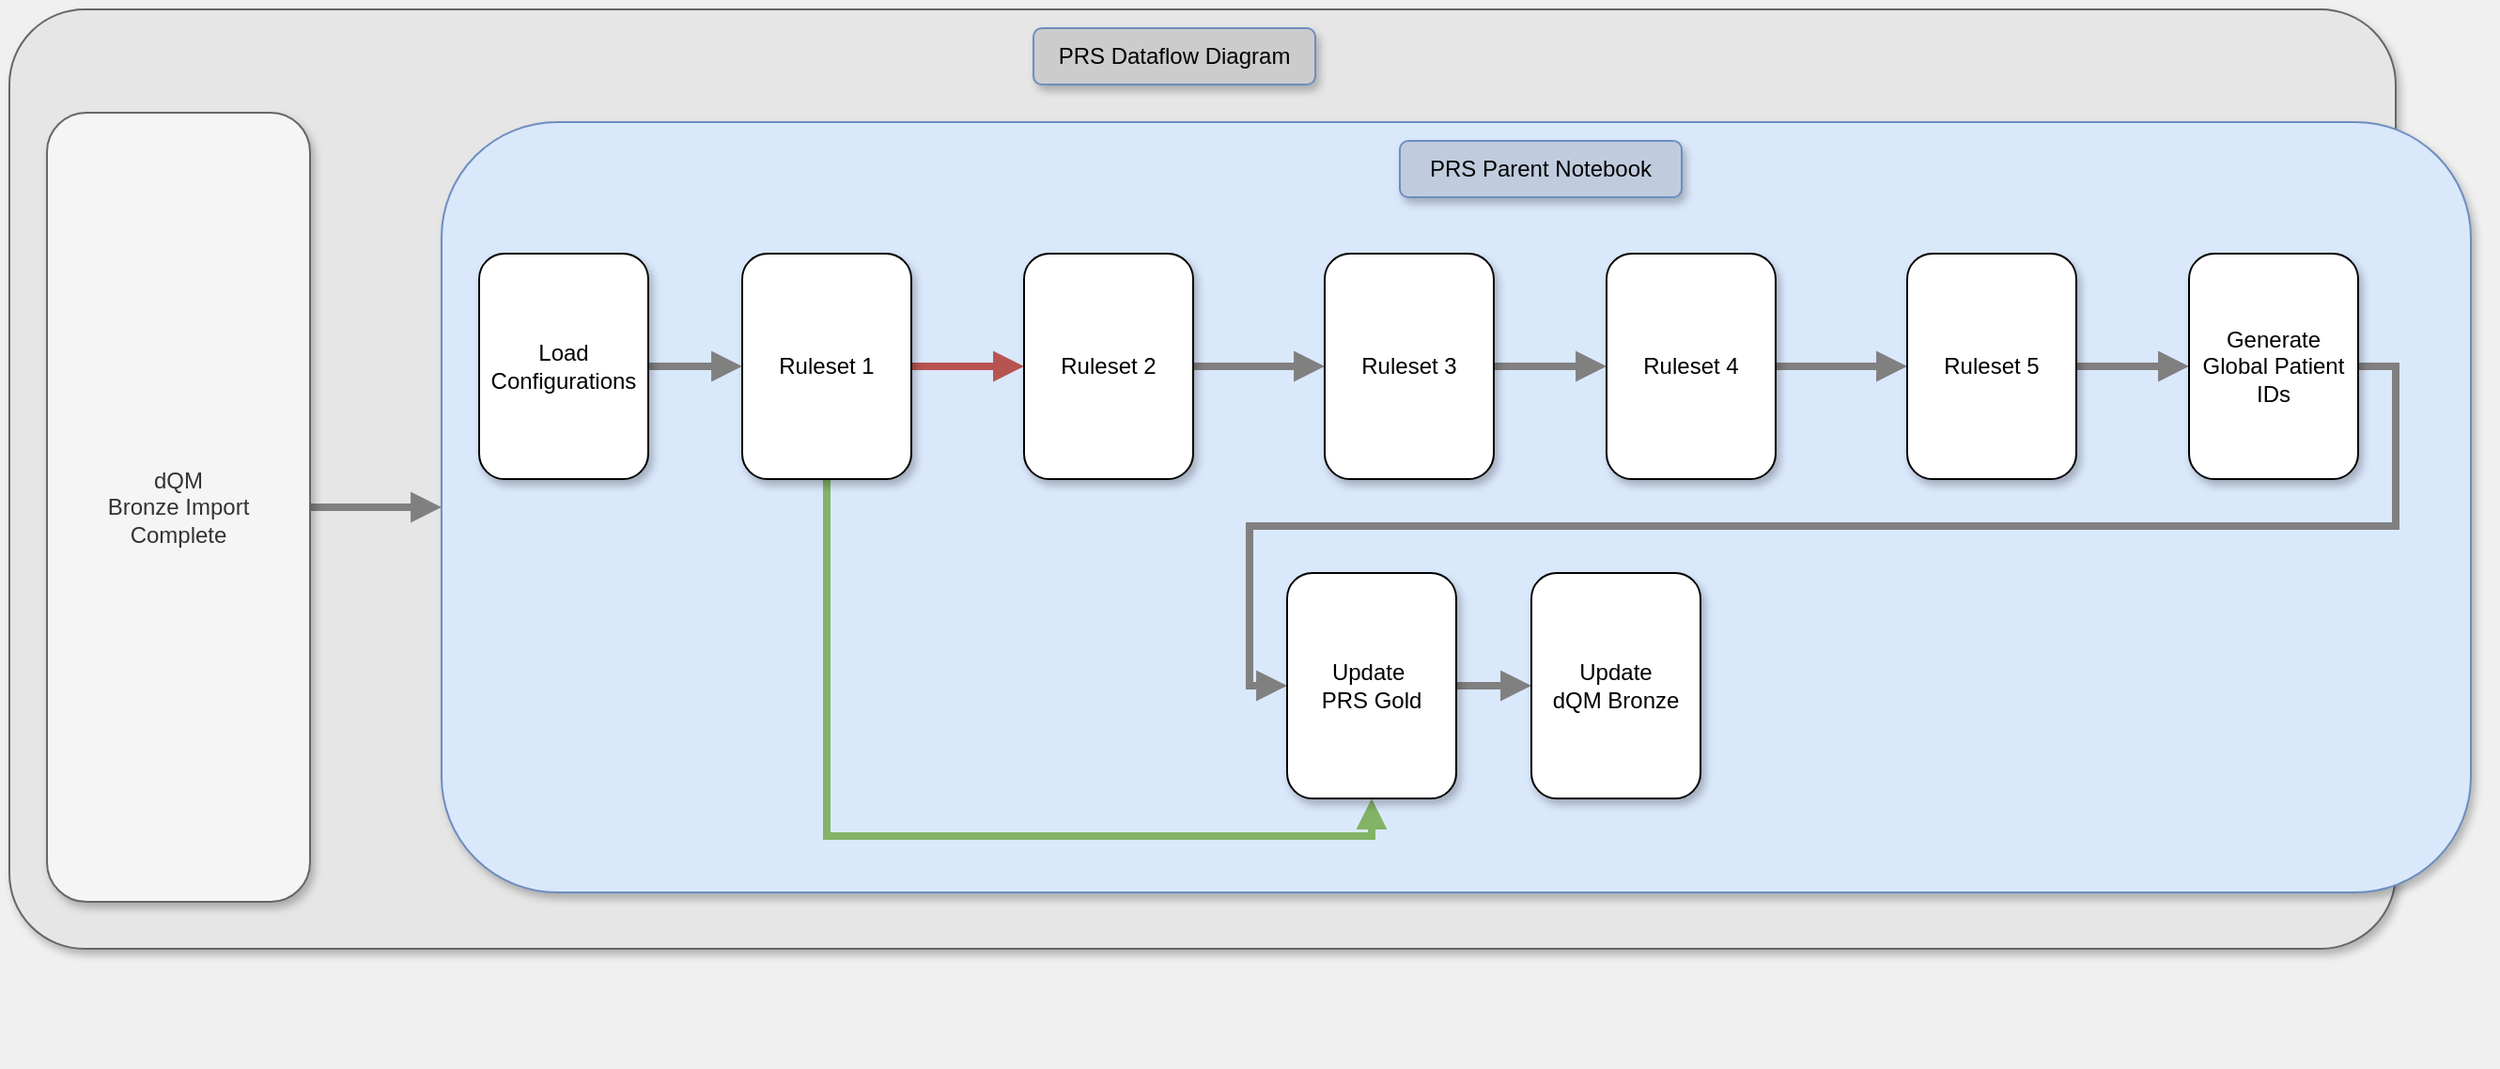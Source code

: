 <mxfile version="24.7.6">
  <diagram id="prtHgNgQTEPvFCAcTncT" name="Page-1">
    <mxGraphModel dx="1784" dy="776" grid="1" gridSize="10" guides="1" tooltips="1" connect="1" arrows="1" fold="1" page="0" pageScale="1" pageWidth="827" pageHeight="1169" background="#F0F0F0" math="0" shadow="0">
      <root>
        <mxCell id="0" />
        <mxCell id="1" parent="0" />
        <mxCell id="xV2-DqPg_27y4KBebF6c-39" value="" style="rounded=1;whiteSpace=wrap;html=1;shadow=1;glass=0;fillColor=#E6E6E6;strokeColor=#666666;fontColor=#333333;arcSize=8;" parent="1" vertex="1">
          <mxGeometry x="-350" y="160" width="1270" height="500" as="geometry" />
        </mxCell>
        <mxCell id="vM5lTf9RMHXCYF5sCvvl-14" value="" style="rounded=1;whiteSpace=wrap;html=1;fillColor=#dae8fc;shadow=1;strokeColor=#6c8ebf;" parent="1" vertex="1">
          <mxGeometry x="-120" y="220" width="1080" height="410" as="geometry" />
        </mxCell>
        <mxCell id="dZIAszViUNVuEi2tJDXL-19" style="edgeStyle=orthogonalEdgeStyle;rounded=0;orthogonalLoop=1;jettySize=auto;html=1;exitX=0.5;exitY=1;exitDx=0;exitDy=0;strokeColor=#000000;" parent="1" edge="1">
          <mxGeometry relative="1" as="geometry">
            <mxPoint x="966" y="714.25" as="sourcePoint" />
            <mxPoint x="966" y="714.25" as="targetPoint" />
          </mxGeometry>
        </mxCell>
        <mxCell id="x2gIdv0qrMuqdxSKQ4Gq-2" style="edgeStyle=orthogonalEdgeStyle;shape=connector;rounded=0;orthogonalLoop=1;jettySize=auto;html=1;exitX=1;exitY=0.5;exitDx=0;exitDy=0;entryX=0;entryY=0.5;entryDx=0;entryDy=0;strokeColor=#b85450;strokeWidth=4;align=center;verticalAlign=middle;fontFamily=Helvetica;fontSize=11;fontColor=default;labelBackgroundColor=default;endArrow=block;endFill=1;fillColor=#f8cecc;" edge="1" parent="1" source="qDD7QkIdliGN90tHD5vf-1" target="qDD7QkIdliGN90tHD5vf-2">
          <mxGeometry relative="1" as="geometry" />
        </mxCell>
        <mxCell id="x2gIdv0qrMuqdxSKQ4Gq-9" style="edgeStyle=orthogonalEdgeStyle;shape=connector;rounded=0;orthogonalLoop=1;jettySize=auto;html=1;exitX=0.5;exitY=1;exitDx=0;exitDy=0;entryX=0.5;entryY=1;entryDx=0;entryDy=0;strokeColor=#82b366;strokeWidth=4;align=center;verticalAlign=middle;fontFamily=Helvetica;fontSize=11;fontColor=default;labelBackgroundColor=default;endArrow=block;endFill=1;fillColor=#d5e8d4;" edge="1" parent="1" source="qDD7QkIdliGN90tHD5vf-1" target="qDD7QkIdliGN90tHD5vf-6">
          <mxGeometry relative="1" as="geometry" />
        </mxCell>
        <mxCell id="qDD7QkIdliGN90tHD5vf-1" value="Ruleset 1" style="rounded=1;whiteSpace=wrap;html=1;shadow=1;" parent="1" vertex="1">
          <mxGeometry x="40" y="290" width="90" height="120" as="geometry" />
        </mxCell>
        <mxCell id="x2gIdv0qrMuqdxSKQ4Gq-3" style="edgeStyle=orthogonalEdgeStyle;shape=connector;rounded=0;orthogonalLoop=1;jettySize=auto;html=1;exitX=1;exitY=0.5;exitDx=0;exitDy=0;entryX=0;entryY=0.5;entryDx=0;entryDy=0;strokeColor=#808080;strokeWidth=4;align=center;verticalAlign=middle;fontFamily=Helvetica;fontSize=11;fontColor=default;labelBackgroundColor=default;endArrow=block;endFill=1;fillColor=#d5e8d4;" edge="1" parent="1" source="qDD7QkIdliGN90tHD5vf-2" target="qDD7QkIdliGN90tHD5vf-3">
          <mxGeometry relative="1" as="geometry" />
        </mxCell>
        <mxCell id="qDD7QkIdliGN90tHD5vf-2" value="Ruleset 2" style="rounded=1;whiteSpace=wrap;html=1;shadow=1;" parent="1" vertex="1">
          <mxGeometry x="190" y="290" width="90" height="120" as="geometry" />
        </mxCell>
        <mxCell id="x2gIdv0qrMuqdxSKQ4Gq-4" style="edgeStyle=orthogonalEdgeStyle;shape=connector;rounded=0;orthogonalLoop=1;jettySize=auto;html=1;exitX=1;exitY=0.5;exitDx=0;exitDy=0;entryX=0;entryY=0.5;entryDx=0;entryDy=0;strokeColor=#808080;strokeWidth=4;align=center;verticalAlign=middle;fontFamily=Helvetica;fontSize=11;fontColor=default;labelBackgroundColor=default;endArrow=block;endFill=1;fillColor=#d5e8d4;" edge="1" parent="1" source="qDD7QkIdliGN90tHD5vf-3" target="qDD7QkIdliGN90tHD5vf-4">
          <mxGeometry relative="1" as="geometry" />
        </mxCell>
        <mxCell id="qDD7QkIdliGN90tHD5vf-3" value="Ruleset 3" style="rounded=1;whiteSpace=wrap;html=1;shadow=1;" parent="1" vertex="1">
          <mxGeometry x="350" y="290" width="90" height="120" as="geometry" />
        </mxCell>
        <mxCell id="x2gIdv0qrMuqdxSKQ4Gq-5" style="edgeStyle=orthogonalEdgeStyle;shape=connector;rounded=0;orthogonalLoop=1;jettySize=auto;html=1;exitX=1;exitY=0.5;exitDx=0;exitDy=0;entryX=0;entryY=0.5;entryDx=0;entryDy=0;strokeColor=#808080;strokeWidth=4;align=center;verticalAlign=middle;fontFamily=Helvetica;fontSize=11;fontColor=default;labelBackgroundColor=default;endArrow=block;endFill=1;" edge="1" parent="1" source="qDD7QkIdliGN90tHD5vf-4" target="qDD7QkIdliGN90tHD5vf-5">
          <mxGeometry relative="1" as="geometry" />
        </mxCell>
        <mxCell id="qDD7QkIdliGN90tHD5vf-4" value="Ruleset 4" style="rounded=1;whiteSpace=wrap;html=1;shadow=1;" parent="1" vertex="1">
          <mxGeometry x="500" y="290" width="90" height="120" as="geometry" />
        </mxCell>
        <mxCell id="x2gIdv0qrMuqdxSKQ4Gq-6" style="edgeStyle=orthogonalEdgeStyle;shape=connector;rounded=0;orthogonalLoop=1;jettySize=auto;html=1;exitX=1;exitY=0.5;exitDx=0;exitDy=0;entryX=0;entryY=0.5;entryDx=0;entryDy=0;strokeColor=#808080;strokeWidth=4;align=center;verticalAlign=middle;fontFamily=Helvetica;fontSize=11;fontColor=default;labelBackgroundColor=default;endArrow=block;endFill=1;" edge="1" parent="1" source="x2gIdv0qrMuqdxSKQ4Gq-12" target="qDD7QkIdliGN90tHD5vf-6">
          <mxGeometry relative="1" as="geometry" />
        </mxCell>
        <mxCell id="x2gIdv0qrMuqdxSKQ4Gq-13" style="edgeStyle=orthogonalEdgeStyle;shape=connector;rounded=0;orthogonalLoop=1;jettySize=auto;html=1;exitX=1;exitY=0.5;exitDx=0;exitDy=0;entryX=0;entryY=0.5;entryDx=0;entryDy=0;strokeColor=#808080;strokeWidth=4;align=center;verticalAlign=middle;fontFamily=Helvetica;fontSize=11;fontColor=default;labelBackgroundColor=default;endArrow=block;endFill=1;" edge="1" parent="1" source="qDD7QkIdliGN90tHD5vf-5" target="x2gIdv0qrMuqdxSKQ4Gq-12">
          <mxGeometry relative="1" as="geometry" />
        </mxCell>
        <mxCell id="qDD7QkIdliGN90tHD5vf-5" value="Ruleset 5" style="rounded=1;whiteSpace=wrap;html=1;shadow=1;" parent="1" vertex="1">
          <mxGeometry x="660" y="290" width="90" height="120" as="geometry" />
        </mxCell>
        <mxCell id="x2gIdv0qrMuqdxSKQ4Gq-8" style="edgeStyle=orthogonalEdgeStyle;shape=connector;rounded=0;orthogonalLoop=1;jettySize=auto;html=1;exitX=1;exitY=0.5;exitDx=0;exitDy=0;entryX=0;entryY=0.5;entryDx=0;entryDy=0;strokeColor=#808080;strokeWidth=4;align=center;verticalAlign=middle;fontFamily=Helvetica;fontSize=11;fontColor=default;labelBackgroundColor=default;endArrow=block;endFill=1;" edge="1" parent="1" source="qDD7QkIdliGN90tHD5vf-6" target="qDD7QkIdliGN90tHD5vf-7">
          <mxGeometry relative="1" as="geometry" />
        </mxCell>
        <mxCell id="qDD7QkIdliGN90tHD5vf-6" value="Update&amp;nbsp;&lt;div&gt;PRS Gold&lt;/div&gt;" style="rounded=1;whiteSpace=wrap;html=1;shadow=1;" parent="1" vertex="1">
          <mxGeometry x="330" y="460" width="90" height="120" as="geometry" />
        </mxCell>
        <mxCell id="qDD7QkIdliGN90tHD5vf-7" value="Update&lt;div&gt;dQM Bronze&lt;/div&gt;" style="rounded=1;whiteSpace=wrap;html=1;shadow=1;" parent="1" vertex="1">
          <mxGeometry x="460" y="460" width="90" height="120" as="geometry" />
        </mxCell>
        <mxCell id="x2gIdv0qrMuqdxSKQ4Gq-11" value="PRS Dataflow Diagram" style="rounded=1;whiteSpace=wrap;html=1;fillColor=#CCCCCC;shadow=1;strokeColor=#6c8ebf;" vertex="1" parent="1">
          <mxGeometry x="195" y="170" width="150" height="30" as="geometry" />
        </mxCell>
        <mxCell id="x2gIdv0qrMuqdxSKQ4Gq-12" value="Generate&lt;div&gt;Global Patient IDs&lt;/div&gt;" style="rounded=1;whiteSpace=wrap;html=1;shadow=1;" vertex="1" parent="1">
          <mxGeometry x="810" y="290" width="90" height="120" as="geometry" />
        </mxCell>
        <mxCell id="x2gIdv0qrMuqdxSKQ4Gq-14" value="PRS Parent Notebook" style="rounded=1;whiteSpace=wrap;html=1;fillColor=#C0CCDE;shadow=1;strokeColor=#6c8ebf;" vertex="1" parent="1">
          <mxGeometry x="390" y="230" width="150" height="30" as="geometry" />
        </mxCell>
        <mxCell id="x2gIdv0qrMuqdxSKQ4Gq-16" style="edgeStyle=orthogonalEdgeStyle;shape=connector;rounded=0;orthogonalLoop=1;jettySize=auto;html=1;exitX=1;exitY=0.5;exitDx=0;exitDy=0;entryX=0;entryY=0.5;entryDx=0;entryDy=0;strokeColor=#808080;strokeWidth=4;align=center;verticalAlign=middle;fontFamily=Helvetica;fontSize=11;fontColor=default;labelBackgroundColor=default;endArrow=block;endFill=1;" edge="1" parent="1" source="x2gIdv0qrMuqdxSKQ4Gq-15" target="vM5lTf9RMHXCYF5sCvvl-14">
          <mxGeometry relative="1" as="geometry" />
        </mxCell>
        <mxCell id="x2gIdv0qrMuqdxSKQ4Gq-15" value="dQM&lt;div&gt;Bronze Import&lt;/div&gt;&lt;div&gt;Complete&lt;/div&gt;" style="rounded=1;whiteSpace=wrap;html=1;fillColor=#f5f5f5;shadow=1;strokeColor=#666666;fontColor=#333333;" vertex="1" parent="1">
          <mxGeometry x="-330" y="215" width="140" height="420" as="geometry" />
        </mxCell>
        <mxCell id="x2gIdv0qrMuqdxSKQ4Gq-18" style="edgeStyle=orthogonalEdgeStyle;shape=connector;rounded=0;orthogonalLoop=1;jettySize=auto;html=1;exitX=1;exitY=0.5;exitDx=0;exitDy=0;entryX=0;entryY=0.5;entryDx=0;entryDy=0;strokeColor=#808080;strokeWidth=4;align=center;verticalAlign=middle;fontFamily=Helvetica;fontSize=11;fontColor=default;labelBackgroundColor=default;endArrow=block;endFill=1;" edge="1" parent="1" source="x2gIdv0qrMuqdxSKQ4Gq-17" target="qDD7QkIdliGN90tHD5vf-1">
          <mxGeometry relative="1" as="geometry" />
        </mxCell>
        <mxCell id="x2gIdv0qrMuqdxSKQ4Gq-17" value="Load&lt;div&gt;Configurations&lt;/div&gt;" style="rounded=1;whiteSpace=wrap;html=1;shadow=1;" vertex="1" parent="1">
          <mxGeometry x="-100" y="290" width="90" height="120" as="geometry" />
        </mxCell>
      </root>
    </mxGraphModel>
  </diagram>
</mxfile>
